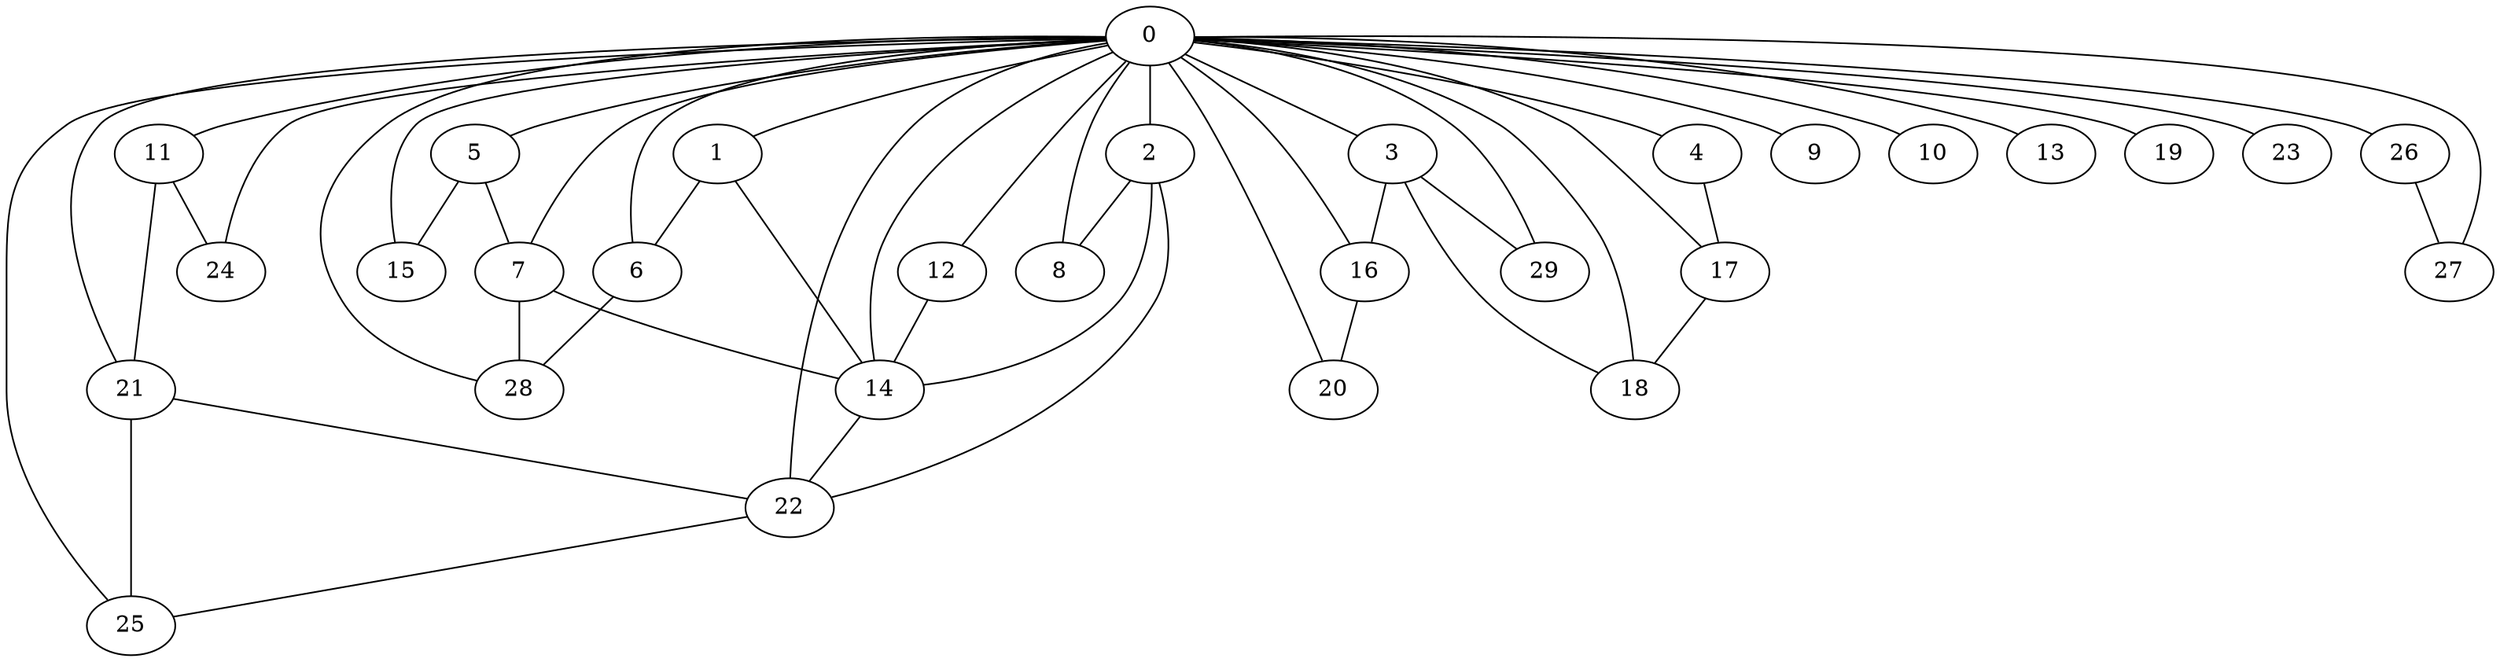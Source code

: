 
graph graphname {
    0 -- 1
0 -- 2
0 -- 3
0 -- 4
0 -- 5
0 -- 6
0 -- 7
0 -- 8
0 -- 9
0 -- 10
0 -- 11
0 -- 12
0 -- 13
0 -- 14
0 -- 15
0 -- 16
0 -- 17
0 -- 18
0 -- 19
0 -- 20
0 -- 21
0 -- 22
0 -- 23
0 -- 24
0 -- 25
0 -- 26
0 -- 27
0 -- 28
0 -- 29
1 -- 6
1 -- 14
2 -- 22
2 -- 8
2 -- 14
3 -- 16
3 -- 18
3 -- 29
4 -- 17
5 -- 15
5 -- 7
6 -- 28
7 -- 14
7 -- 28
11 -- 24
11 -- 21
12 -- 14
14 -- 22
16 -- 20
17 -- 18
21 -- 25
21 -- 22
22 -- 25
26 -- 27

}
